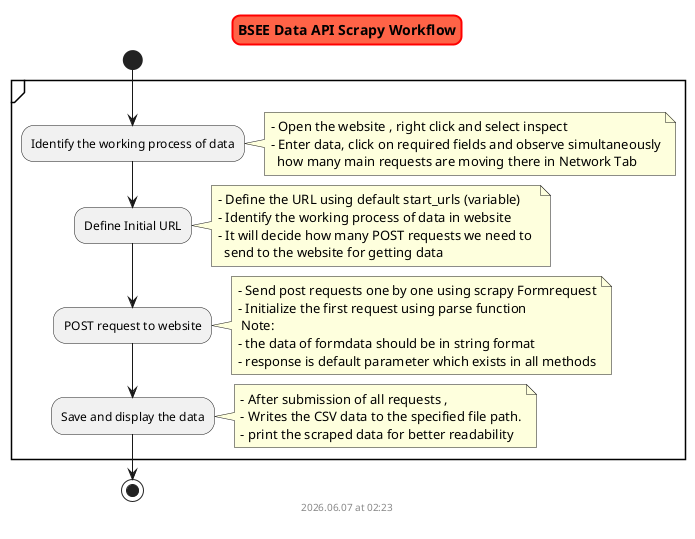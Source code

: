 @startuml scrapy_workflow
skinparam titleBorderRoundCorner 15
skinparam titleBorderThickness 2
skinparam titleBorderColor red
skinparam titleBackgroundColor Tomato

title BSEE Data API Scrapy Workflow

start

    partition {

        :Identify the working process of data;
            note right
                - Open the website , right click and select inspect
                - Enter data, click on required fields and observe simultaneously
                  how many main requests are moving there in Network Tab 
            end note

        :Define Initial URL;
            note right
                - Define the URL using default start_urls (variable)
                - Identify the working process of data in website
                - It will decide how many POST requests we need to 
                  send to the website for getting data
            end note


        :POST request to website;
            note right
             - Send post requests one by one using scrapy Formrequest
             - Initialize the first request using parse function
              Note: 
             - the data of formdata should be in string format 
             - response is default parameter which exists in all methods
            end note

        :Save and display the data;
            note right
            - After submission of all requests ,
            - Writes the CSV data to the specified file path.
            - print the scraped data for better readability
            end note


    }

stop

footer
%date("yyyy.MM.dd' at 'HH:mm")
%filename()
end footer

@enduml